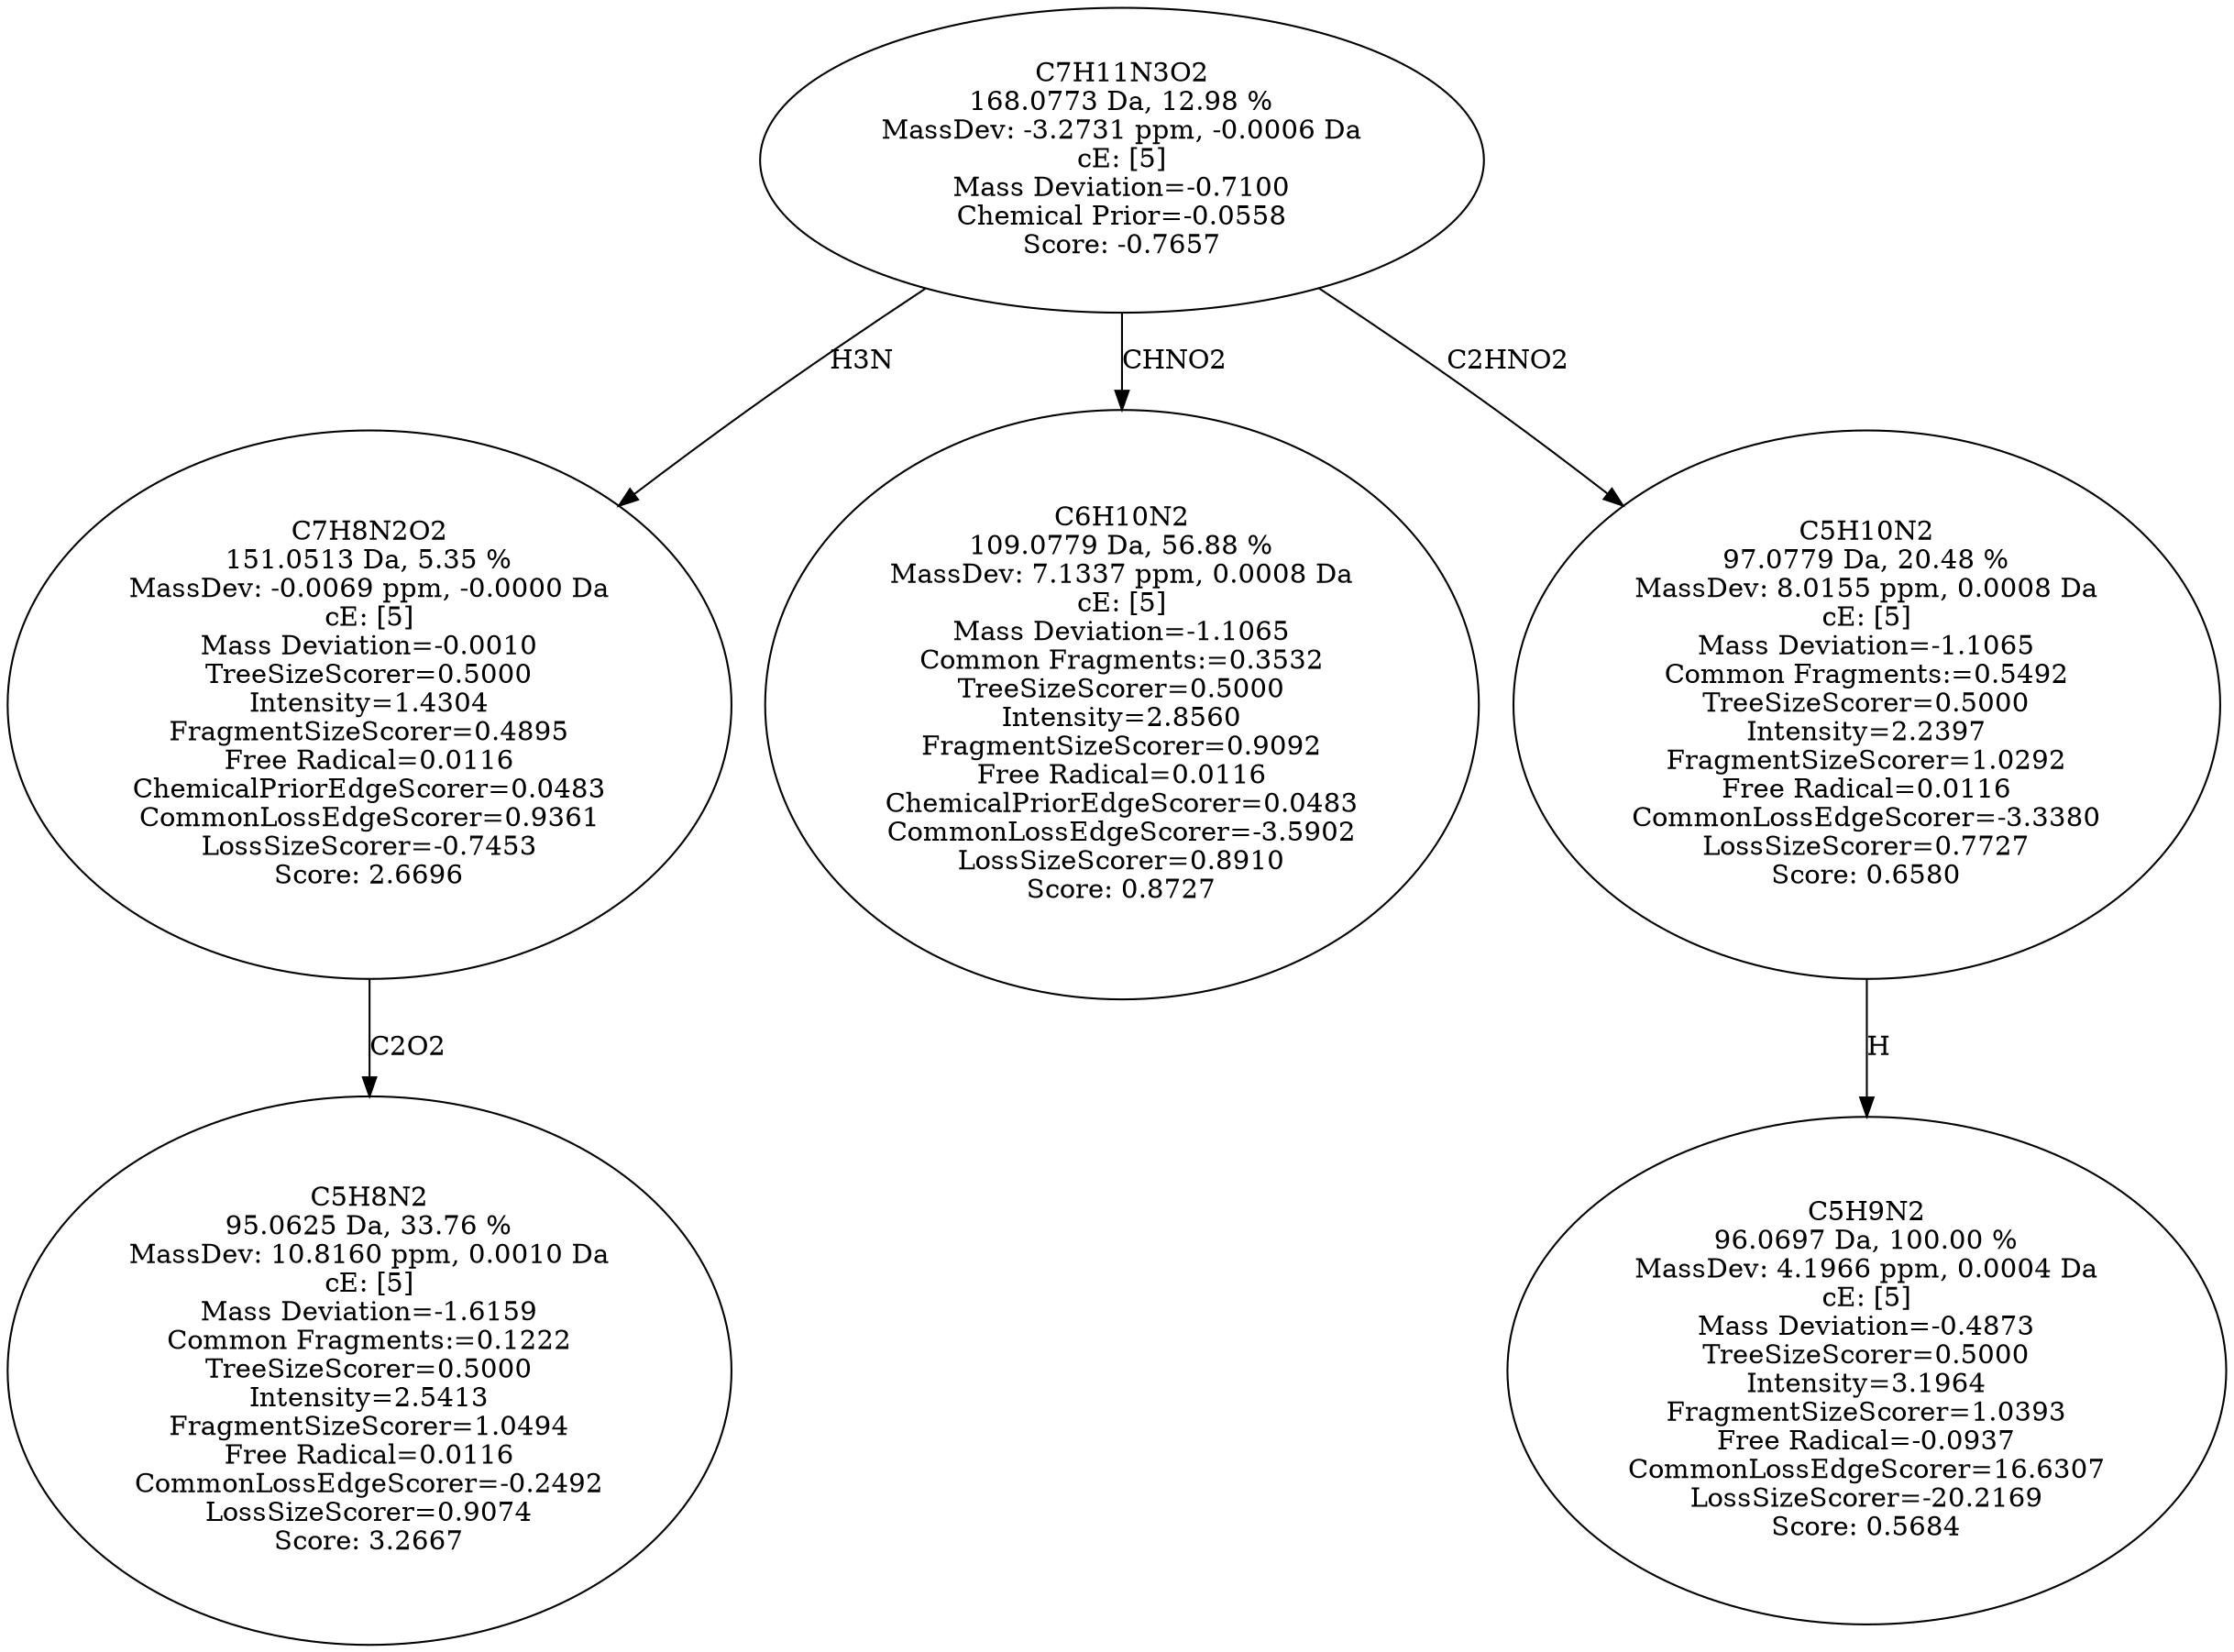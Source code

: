 strict digraph {
v1 [label="C5H8N2\n95.0625 Da, 33.76 %\nMassDev: 10.8160 ppm, 0.0010 Da\ncE: [5]\nMass Deviation=-1.6159\nCommon Fragments:=0.1222\nTreeSizeScorer=0.5000\nIntensity=2.5413\nFragmentSizeScorer=1.0494\nFree Radical=0.0116\nCommonLossEdgeScorer=-0.2492\nLossSizeScorer=0.9074\nScore: 3.2667"];
v2 [label="C7H8N2O2\n151.0513 Da, 5.35 %\nMassDev: -0.0069 ppm, -0.0000 Da\ncE: [5]\nMass Deviation=-0.0010\nTreeSizeScorer=0.5000\nIntensity=1.4304\nFragmentSizeScorer=0.4895\nFree Radical=0.0116\nChemicalPriorEdgeScorer=0.0483\nCommonLossEdgeScorer=0.9361\nLossSizeScorer=-0.7453\nScore: 2.6696"];
v3 [label="C6H10N2\n109.0779 Da, 56.88 %\nMassDev: 7.1337 ppm, 0.0008 Da\ncE: [5]\nMass Deviation=-1.1065\nCommon Fragments:=0.3532\nTreeSizeScorer=0.5000\nIntensity=2.8560\nFragmentSizeScorer=0.9092\nFree Radical=0.0116\nChemicalPriorEdgeScorer=0.0483\nCommonLossEdgeScorer=-3.5902\nLossSizeScorer=0.8910\nScore: 0.8727"];
v4 [label="C5H9N2\n96.0697 Da, 100.00 %\nMassDev: 4.1966 ppm, 0.0004 Da\ncE: [5]\nMass Deviation=-0.4873\nTreeSizeScorer=0.5000\nIntensity=3.1964\nFragmentSizeScorer=1.0393\nFree Radical=-0.0937\nCommonLossEdgeScorer=16.6307\nLossSizeScorer=-20.2169\nScore: 0.5684"];
v5 [label="C5H10N2\n97.0779 Da, 20.48 %\nMassDev: 8.0155 ppm, 0.0008 Da\ncE: [5]\nMass Deviation=-1.1065\nCommon Fragments:=0.5492\nTreeSizeScorer=0.5000\nIntensity=2.2397\nFragmentSizeScorer=1.0292\nFree Radical=0.0116\nCommonLossEdgeScorer=-3.3380\nLossSizeScorer=0.7727\nScore: 0.6580"];
v6 [label="C7H11N3O2\n168.0773 Da, 12.98 %\nMassDev: -3.2731 ppm, -0.0006 Da\ncE: [5]\nMass Deviation=-0.7100\nChemical Prior=-0.0558\nScore: -0.7657"];
v2 -> v1 [label="C2O2"];
v6 -> v2 [label="H3N"];
v6 -> v3 [label="CHNO2"];
v5 -> v4 [label="H"];
v6 -> v5 [label="C2HNO2"];
}